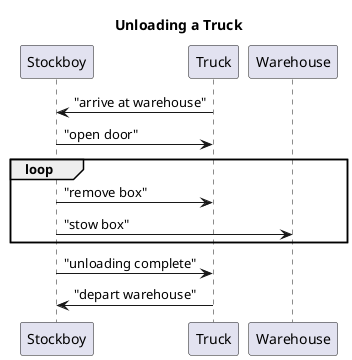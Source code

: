 @startuml

participant Stockboy
participant Truck
participant Warehouse

Truck -> Stockboy : "arrive at warehouse"
Stockboy -> Truck : "open door"
loop
Stockboy -> Truck : "remove box"
Stockboy -> Warehouse : "stow box"
end
Stockboy -> Truck : "unloading complete"
Truck -> Stockboy : "depart warehouse"

title "Unloading a Truck"
@enduml

